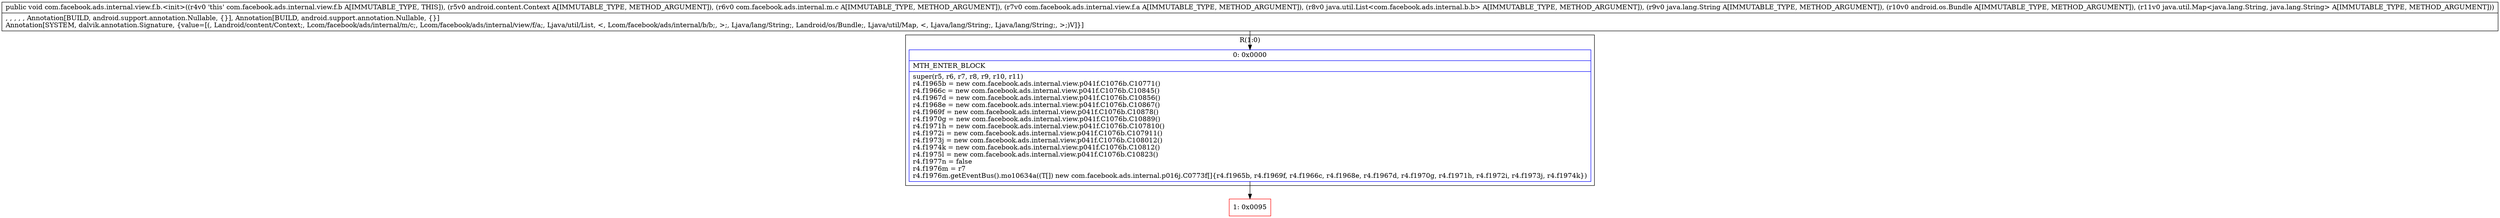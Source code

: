 digraph "CFG forcom.facebook.ads.internal.view.f.b.\<init\>(Landroid\/content\/Context;Lcom\/facebook\/ads\/internal\/m\/c;Lcom\/facebook\/ads\/internal\/view\/f\/a;Ljava\/util\/List;Ljava\/lang\/String;Landroid\/os\/Bundle;Ljava\/util\/Map;)V" {
subgraph cluster_Region_420661503 {
label = "R(1:0)";
node [shape=record,color=blue];
Node_0 [shape=record,label="{0\:\ 0x0000|MTH_ENTER_BLOCK\l|super(r5, r6, r7, r8, r9, r10, r11)\lr4.f1965b = new com.facebook.ads.internal.view.p041f.C1076b.C10771()\lr4.f1966c = new com.facebook.ads.internal.view.p041f.C1076b.C10845()\lr4.f1967d = new com.facebook.ads.internal.view.p041f.C1076b.C10856()\lr4.f1968e = new com.facebook.ads.internal.view.p041f.C1076b.C10867()\lr4.f1969f = new com.facebook.ads.internal.view.p041f.C1076b.C10878()\lr4.f1970g = new com.facebook.ads.internal.view.p041f.C1076b.C10889()\lr4.f1971h = new com.facebook.ads.internal.view.p041f.C1076b.C107810()\lr4.f1972i = new com.facebook.ads.internal.view.p041f.C1076b.C107911()\lr4.f1973j = new com.facebook.ads.internal.view.p041f.C1076b.C108012()\lr4.f1974k = new com.facebook.ads.internal.view.p041f.C1076b.C10812()\lr4.f1975l = new com.facebook.ads.internal.view.p041f.C1076b.C10823()\lr4.f1977n = false\lr4.f1976m = r7\lr4.f1976m.getEventBus().mo10634a((T[]) new com.facebook.ads.internal.p016j.C0773f[]\{r4.f1965b, r4.f1969f, r4.f1966c, r4.f1968e, r4.f1967d, r4.f1970g, r4.f1971h, r4.f1972i, r4.f1973j, r4.f1974k\})\l}"];
}
Node_1 [shape=record,color=red,label="{1\:\ 0x0095}"];
MethodNode[shape=record,label="{public void com.facebook.ads.internal.view.f.b.\<init\>((r4v0 'this' com.facebook.ads.internal.view.f.b A[IMMUTABLE_TYPE, THIS]), (r5v0 android.content.Context A[IMMUTABLE_TYPE, METHOD_ARGUMENT]), (r6v0 com.facebook.ads.internal.m.c A[IMMUTABLE_TYPE, METHOD_ARGUMENT]), (r7v0 com.facebook.ads.internal.view.f.a A[IMMUTABLE_TYPE, METHOD_ARGUMENT]), (r8v0 java.util.List\<com.facebook.ads.internal.b.b\> A[IMMUTABLE_TYPE, METHOD_ARGUMENT]), (r9v0 java.lang.String A[IMMUTABLE_TYPE, METHOD_ARGUMENT]), (r10v0 android.os.Bundle A[IMMUTABLE_TYPE, METHOD_ARGUMENT]), (r11v0 java.util.Map\<java.lang.String, java.lang.String\> A[IMMUTABLE_TYPE, METHOD_ARGUMENT]))  | , , , , , Annotation[BUILD, android.support.annotation.Nullable, \{\}], Annotation[BUILD, android.support.annotation.Nullable, \{\}]\lAnnotation[SYSTEM, dalvik.annotation.Signature, \{value=[(, Landroid\/content\/Context;, Lcom\/facebook\/ads\/internal\/m\/c;, Lcom\/facebook\/ads\/internal\/view\/f\/a;, Ljava\/util\/List, \<, Lcom\/facebook\/ads\/internal\/b\/b;, \>;, Ljava\/lang\/String;, Landroid\/os\/Bundle;, Ljava\/util\/Map, \<, Ljava\/lang\/String;, Ljava\/lang\/String;, \>;)V]\}]\l}"];
MethodNode -> Node_0;
Node_0 -> Node_1;
}

